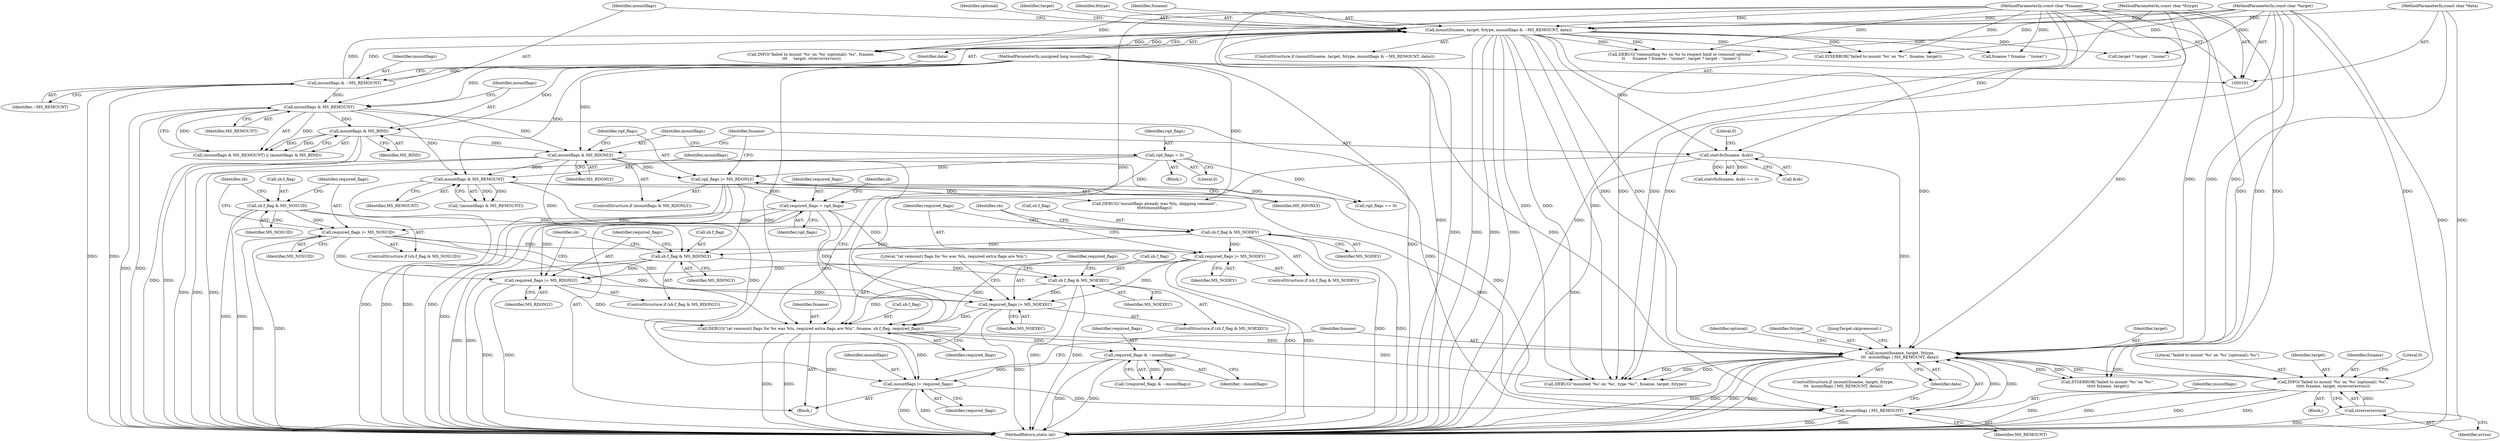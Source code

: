 digraph "1_lxc_592fd47a6245508b79fe6ac819fe6d3b2c1289be_5@pointer" {
"1000261" [label="(Call,INFO(\"failed to mount '%s' on '%s' (optional): %s\",\n \t\t\t\t\t fsname, target, strerror(errno)))"];
"1000249" [label="(Call,mount(fsname, target, fstype,\n\t\t\t  mountflags | MS_REMOUNT, data))"];
"1000172" [label="(Call,statvfs(fsname, &sb))"];
"1000102" [label="(MethodParameterIn,const char *fsname)"];
"1000111" [label="(Call,mount(fsname, target, fstype, mountflags & ~MS_REMOUNT, data))"];
"1000103" [label="(MethodParameterIn,const char *target)"];
"1000104" [label="(MethodParameterIn,const char *fstype)"];
"1000115" [label="(Call,mountflags & ~MS_REMOUNT)"];
"1000105" [label="(MethodParameterIn,unsigned long mountflags)"];
"1000106" [label="(MethodParameterIn,const char *data)"];
"1000218" [label="(Call,DEBUG(\"(at remount) flags for %s was %lu, required extra flags are %lu\", fsname, sb.f_flag, required_flags))"];
"1000210" [label="(Call,sb.f_flag & MS_NOEXEC)"];
"1000201" [label="(Call,sb.f_flag & MS_RDONLY)"];
"1000192" [label="(Call,sb.f_flag & MS_NODEV)"];
"1000183" [label="(Call,sb.f_flag & MS_NOSUID)"];
"1000167" [label="(Call,rqd_flags |= MS_RDONLY)"];
"1000160" [label="(Call,rqd_flags = 0)"];
"1000164" [label="(Call,mountflags & MS_RDONLY)"];
"1000142" [label="(Call,mountflags & MS_REMOUNT)"];
"1000145" [label="(Call,mountflags & MS_BIND)"];
"1000215" [label="(Call,required_flags |= MS_NOEXEC)"];
"1000188" [label="(Call,required_flags |= MS_NOSUID)"];
"1000179" [label="(Call,required_flags = rqd_flags)"];
"1000206" [label="(Call,required_flags |= MS_RDONLY)"];
"1000197" [label="(Call,required_flags |= MS_NODEV)"];
"1000253" [label="(Call,mountflags | MS_REMOUNT)"];
"1000245" [label="(Call,mountflags |= required_flags)"];
"1000227" [label="(Call,mountflags & MS_REMOUNT)"];
"1000234" [label="(Call,required_flags & ~mountflags)"];
"1000265" [label="(Call,strerror(errno))"];
"1000219" [label="(Literal,\"(at remount) flags for %s was %lu, required extra flags are %lu\")"];
"1000253" [label="(Call,mountflags | MS_REMOUNT)"];
"1000264" [label="(Identifier,target)"];
"1000211" [label="(Call,sb.f_flag)"];
"1000246" [label="(Identifier,mountflags)"];
"1000251" [label="(Identifier,target)"];
"1000202" [label="(Call,sb.f_flag)"];
"1000216" [label="(Identifier,required_flags)"];
"1000160" [label="(Call,rqd_flags = 0)"];
"1000208" [label="(Identifier,MS_RDONLY)"];
"1000105" [label="(MethodParameterIn,unsigned long mountflags)"];
"1000224" [label="(Identifier,required_flags)"];
"1000263" [label="(Identifier,fsname)"];
"1000201" [label="(Call,sb.f_flag & MS_RDONLY)"];
"1000167" [label="(Call,rqd_flags |= MS_RDONLY)"];
"1000210" [label="(Call,sb.f_flag & MS_NOEXEC)"];
"1000155" [label="(Call,target ? target : \"(none)\")"];
"1000174" [label="(Call,&sb)"];
"1000209" [label="(ControlStructure,if (sb.f_flag & MS_NOEXEC))"];
"1000177" [label="(Block,)"];
"1000112" [label="(Identifier,fsname)"];
"1000250" [label="(Identifier,fsname)"];
"1000179" [label="(Call,required_flags = rqd_flags)"];
"1000148" [label="(Block,)"];
"1000151" [label="(Call,fsname ? fsname : \"(none)\")"];
"1000193" [label="(Call,sb.f_flag)"];
"1000142" [label="(Call,mountflags & MS_REMOUNT)"];
"1000118" [label="(Identifier,data)"];
"1000149" [label="(Call,DEBUG(\"remounting %s on %s to respect bind or remount options\",\n\t\t      fsname ? fsname : \"(none)\", target ? target : \"(none)\"))"];
"1000169" [label="(Identifier,MS_RDONLY)"];
"1000235" [label="(Identifier,required_flags)"];
"1000212" [label="(Identifier,sb)"];
"1000172" [label="(Call,statvfs(fsname, &sb))"];
"1000115" [label="(Call,mountflags & ~MS_REMOUNT)"];
"1000173" [label="(Identifier,fsname)"];
"1000206" [label="(Call,required_flags |= MS_RDONLY)"];
"1000226" [label="(Call,!(mountflags & MS_REMOUNT))"];
"1000176" [label="(Literal,0)"];
"1000110" [label="(ControlStructure,if (mount(fsname, target, fstype, mountflags & ~MS_REMOUNT, data)))"];
"1000248" [label="(ControlStructure,if (mount(fsname, target, fstype,\n\t\t\t  mountflags | MS_REMOUNT, data)))"];
"1000123" [label="(Call,INFO(\"failed to mount '%s' on '%s' (optional): %s\", fsname,\n \t\t\t     target, strerror(errno)))"];
"1000166" [label="(Identifier,MS_RDONLY)"];
"1000116" [label="(Identifier,mountflags)"];
"1000133" [label="(Call,SYSERROR(\"failed to mount '%s' on '%s'\", fsname, target))"];
"1000184" [label="(Call,sb.f_flag)"];
"1000259" [label="(Identifier,optional)"];
"1000205" [label="(Identifier,MS_RDONLY)"];
"1000121" [label="(Identifier,optional)"];
"1000197" [label="(Call,required_flags |= MS_NODEV)"];
"1000194" [label="(Identifier,sb)"];
"1000214" [label="(Identifier,MS_NOEXEC)"];
"1000217" [label="(Identifier,MS_NOEXEC)"];
"1000255" [label="(Identifier,MS_REMOUNT)"];
"1000183" [label="(Call,sb.f_flag & MS_NOSUID)"];
"1000111" [label="(Call,mount(fsname, target, fstype, mountflags & ~MS_REMOUNT, data))"];
"1000271" [label="(Call,SYSERROR(\"failed to mount '%s' on '%s'\",\n\t\t\t\t\t fsname, target))"];
"1000113" [label="(Identifier,target)"];
"1000254" [label="(Identifier,mountflags)"];
"1000165" [label="(Identifier,mountflags)"];
"1000286" [label="(MethodReturn,static int)"];
"1000162" [label="(Literal,0)"];
"1000266" [label="(Identifier,errno)"];
"1000171" [label="(Call,statvfs(fsname, &sb) == 0)"];
"1000144" [label="(Identifier,MS_REMOUNT)"];
"1000189" [label="(Identifier,required_flags)"];
"1000247" [label="(Identifier,required_flags)"];
"1000237" [label="(Call,rqd_flags == 0)"];
"1000260" [label="(Block,)"];
"1000147" [label="(Identifier,MS_BIND)"];
"1000117" [label="(Identifier,~MS_REMOUNT)"];
"1000141" [label="(Call,(mountflags & MS_REMOUNT) || (mountflags & MS_BIND))"];
"1000215" [label="(Call,required_flags |= MS_NOEXEC)"];
"1000252" [label="(Identifier,fstype)"];
"1000168" [label="(Identifier,rqd_flags)"];
"1000187" [label="(Identifier,MS_NOSUID)"];
"1000227" [label="(Call,mountflags & MS_REMOUNT)"];
"1000191" [label="(ControlStructure,if (sb.f_flag & MS_NODEV))"];
"1000190" [label="(Identifier,MS_NOSUID)"];
"1000164" [label="(Call,mountflags & MS_RDONLY)"];
"1000221" [label="(Call,sb.f_flag)"];
"1000145" [label="(Call,mountflags & MS_BIND)"];
"1000199" [label="(Identifier,MS_NODEV)"];
"1000218" [label="(Call,DEBUG(\"(at remount) flags for %s was %lu, required extra flags are %lu\", fsname, sb.f_flag, required_flags))"];
"1000200" [label="(ControlStructure,if (sb.f_flag & MS_RDONLY))"];
"1000161" [label="(Identifier,rqd_flags)"];
"1000207" [label="(Identifier,required_flags)"];
"1000163" [label="(ControlStructure,if (mountflags & MS_RDONLY))"];
"1000265" [label="(Call,strerror(errno))"];
"1000114" [label="(Identifier,fstype)"];
"1000245" [label="(Call,mountflags |= required_flags)"];
"1000268" [label="(Literal,0)"];
"1000106" [label="(MethodParameterIn,const char *data)"];
"1000203" [label="(Identifier,sb)"];
"1000262" [label="(Literal,\"failed to mount '%s' on '%s' (optional): %s\")"];
"1000103" [label="(MethodParameterIn,const char *target)"];
"1000143" [label="(Identifier,mountflags)"];
"1000180" [label="(Identifier,required_flags)"];
"1000256" [label="(Identifier,data)"];
"1000104" [label="(MethodParameterIn,const char *fstype)"];
"1000102" [label="(MethodParameterIn,const char *fsname)"];
"1000241" [label="(Call,DEBUG(\"mountflags already was %lu, skipping remount\",\n\t\t\t\t\t\tmountflags))"];
"1000220" [label="(Identifier,fsname)"];
"1000185" [label="(Identifier,sb)"];
"1000236" [label="(Identifier,~mountflags)"];
"1000181" [label="(Identifier,rqd_flags)"];
"1000198" [label="(Identifier,required_flags)"];
"1000233" [label="(Call,!(required_flags & ~mountflags))"];
"1000228" [label="(Identifier,mountflags)"];
"1000188" [label="(Call,required_flags |= MS_NOSUID)"];
"1000192" [label="(Call,sb.f_flag & MS_NODEV)"];
"1000196" [label="(Identifier,MS_NODEV)"];
"1000278" [label="(JumpTarget,skipremount:)"];
"1000261" [label="(Call,INFO(\"failed to mount '%s' on '%s' (optional): %s\",\n \t\t\t\t\t fsname, target, strerror(errno)))"];
"1000234" [label="(Call,required_flags & ~mountflags)"];
"1000182" [label="(ControlStructure,if (sb.f_flag & MS_NOSUID))"];
"1000279" [label="(Call,DEBUG(\"mounted '%s' on '%s', type '%s'\", fsname, target, fstype))"];
"1000146" [label="(Identifier,mountflags)"];
"1000249" [label="(Call,mount(fsname, target, fstype,\n\t\t\t  mountflags | MS_REMOUNT, data))"];
"1000229" [label="(Identifier,MS_REMOUNT)"];
"1000261" -> "1000260"  [label="AST: "];
"1000261" -> "1000265"  [label="CFG: "];
"1000262" -> "1000261"  [label="AST: "];
"1000263" -> "1000261"  [label="AST: "];
"1000264" -> "1000261"  [label="AST: "];
"1000265" -> "1000261"  [label="AST: "];
"1000268" -> "1000261"  [label="CFG: "];
"1000261" -> "1000286"  [label="DDG: "];
"1000261" -> "1000286"  [label="DDG: "];
"1000261" -> "1000286"  [label="DDG: "];
"1000261" -> "1000286"  [label="DDG: "];
"1000249" -> "1000261"  [label="DDG: "];
"1000249" -> "1000261"  [label="DDG: "];
"1000102" -> "1000261"  [label="DDG: "];
"1000103" -> "1000261"  [label="DDG: "];
"1000265" -> "1000261"  [label="DDG: "];
"1000249" -> "1000248"  [label="AST: "];
"1000249" -> "1000256"  [label="CFG: "];
"1000250" -> "1000249"  [label="AST: "];
"1000251" -> "1000249"  [label="AST: "];
"1000252" -> "1000249"  [label="AST: "];
"1000253" -> "1000249"  [label="AST: "];
"1000256" -> "1000249"  [label="AST: "];
"1000259" -> "1000249"  [label="CFG: "];
"1000278" -> "1000249"  [label="CFG: "];
"1000249" -> "1000286"  [label="DDG: "];
"1000249" -> "1000286"  [label="DDG: "];
"1000249" -> "1000286"  [label="DDG: "];
"1000249" -> "1000286"  [label="DDG: "];
"1000172" -> "1000249"  [label="DDG: "];
"1000218" -> "1000249"  [label="DDG: "];
"1000102" -> "1000249"  [label="DDG: "];
"1000103" -> "1000249"  [label="DDG: "];
"1000111" -> "1000249"  [label="DDG: "];
"1000111" -> "1000249"  [label="DDG: "];
"1000111" -> "1000249"  [label="DDG: "];
"1000104" -> "1000249"  [label="DDG: "];
"1000253" -> "1000249"  [label="DDG: "];
"1000253" -> "1000249"  [label="DDG: "];
"1000106" -> "1000249"  [label="DDG: "];
"1000249" -> "1000271"  [label="DDG: "];
"1000249" -> "1000271"  [label="DDG: "];
"1000249" -> "1000279"  [label="DDG: "];
"1000249" -> "1000279"  [label="DDG: "];
"1000249" -> "1000279"  [label="DDG: "];
"1000172" -> "1000171"  [label="AST: "];
"1000172" -> "1000174"  [label="CFG: "];
"1000173" -> "1000172"  [label="AST: "];
"1000174" -> "1000172"  [label="AST: "];
"1000176" -> "1000172"  [label="CFG: "];
"1000172" -> "1000286"  [label="DDG: "];
"1000172" -> "1000171"  [label="DDG: "];
"1000172" -> "1000171"  [label="DDG: "];
"1000102" -> "1000172"  [label="DDG: "];
"1000111" -> "1000172"  [label="DDG: "];
"1000172" -> "1000218"  [label="DDG: "];
"1000102" -> "1000101"  [label="AST: "];
"1000102" -> "1000286"  [label="DDG: "];
"1000102" -> "1000111"  [label="DDG: "];
"1000102" -> "1000123"  [label="DDG: "];
"1000102" -> "1000133"  [label="DDG: "];
"1000102" -> "1000149"  [label="DDG: "];
"1000102" -> "1000151"  [label="DDG: "];
"1000102" -> "1000218"  [label="DDG: "];
"1000102" -> "1000271"  [label="DDG: "];
"1000102" -> "1000279"  [label="DDG: "];
"1000111" -> "1000110"  [label="AST: "];
"1000111" -> "1000118"  [label="CFG: "];
"1000112" -> "1000111"  [label="AST: "];
"1000113" -> "1000111"  [label="AST: "];
"1000114" -> "1000111"  [label="AST: "];
"1000115" -> "1000111"  [label="AST: "];
"1000118" -> "1000111"  [label="AST: "];
"1000121" -> "1000111"  [label="CFG: "];
"1000143" -> "1000111"  [label="CFG: "];
"1000111" -> "1000286"  [label="DDG: "];
"1000111" -> "1000286"  [label="DDG: "];
"1000111" -> "1000286"  [label="DDG: "];
"1000111" -> "1000286"  [label="DDG: "];
"1000103" -> "1000111"  [label="DDG: "];
"1000104" -> "1000111"  [label="DDG: "];
"1000115" -> "1000111"  [label="DDG: "];
"1000115" -> "1000111"  [label="DDG: "];
"1000106" -> "1000111"  [label="DDG: "];
"1000111" -> "1000123"  [label="DDG: "];
"1000111" -> "1000123"  [label="DDG: "];
"1000111" -> "1000133"  [label="DDG: "];
"1000111" -> "1000133"  [label="DDG: "];
"1000111" -> "1000149"  [label="DDG: "];
"1000111" -> "1000149"  [label="DDG: "];
"1000111" -> "1000151"  [label="DDG: "];
"1000111" -> "1000155"  [label="DDG: "];
"1000111" -> "1000279"  [label="DDG: "];
"1000111" -> "1000279"  [label="DDG: "];
"1000111" -> "1000279"  [label="DDG: "];
"1000103" -> "1000101"  [label="AST: "];
"1000103" -> "1000286"  [label="DDG: "];
"1000103" -> "1000123"  [label="DDG: "];
"1000103" -> "1000133"  [label="DDG: "];
"1000103" -> "1000149"  [label="DDG: "];
"1000103" -> "1000155"  [label="DDG: "];
"1000103" -> "1000271"  [label="DDG: "];
"1000103" -> "1000279"  [label="DDG: "];
"1000104" -> "1000101"  [label="AST: "];
"1000104" -> "1000286"  [label="DDG: "];
"1000104" -> "1000279"  [label="DDG: "];
"1000115" -> "1000117"  [label="CFG: "];
"1000116" -> "1000115"  [label="AST: "];
"1000117" -> "1000115"  [label="AST: "];
"1000118" -> "1000115"  [label="CFG: "];
"1000115" -> "1000286"  [label="DDG: "];
"1000115" -> "1000286"  [label="DDG: "];
"1000105" -> "1000115"  [label="DDG: "];
"1000115" -> "1000142"  [label="DDG: "];
"1000105" -> "1000101"  [label="AST: "];
"1000105" -> "1000286"  [label="DDG: "];
"1000105" -> "1000142"  [label="DDG: "];
"1000105" -> "1000145"  [label="DDG: "];
"1000105" -> "1000164"  [label="DDG: "];
"1000105" -> "1000227"  [label="DDG: "];
"1000105" -> "1000241"  [label="DDG: "];
"1000105" -> "1000245"  [label="DDG: "];
"1000105" -> "1000253"  [label="DDG: "];
"1000106" -> "1000101"  [label="AST: "];
"1000106" -> "1000286"  [label="DDG: "];
"1000218" -> "1000177"  [label="AST: "];
"1000218" -> "1000224"  [label="CFG: "];
"1000219" -> "1000218"  [label="AST: "];
"1000220" -> "1000218"  [label="AST: "];
"1000221" -> "1000218"  [label="AST: "];
"1000224" -> "1000218"  [label="AST: "];
"1000228" -> "1000218"  [label="CFG: "];
"1000218" -> "1000286"  [label="DDG: "];
"1000218" -> "1000286"  [label="DDG: "];
"1000210" -> "1000218"  [label="DDG: "];
"1000215" -> "1000218"  [label="DDG: "];
"1000188" -> "1000218"  [label="DDG: "];
"1000179" -> "1000218"  [label="DDG: "];
"1000206" -> "1000218"  [label="DDG: "];
"1000197" -> "1000218"  [label="DDG: "];
"1000218" -> "1000234"  [label="DDG: "];
"1000218" -> "1000245"  [label="DDG: "];
"1000218" -> "1000279"  [label="DDG: "];
"1000210" -> "1000209"  [label="AST: "];
"1000210" -> "1000214"  [label="CFG: "];
"1000211" -> "1000210"  [label="AST: "];
"1000214" -> "1000210"  [label="AST: "];
"1000216" -> "1000210"  [label="CFG: "];
"1000219" -> "1000210"  [label="CFG: "];
"1000210" -> "1000286"  [label="DDG: "];
"1000210" -> "1000286"  [label="DDG: "];
"1000201" -> "1000210"  [label="DDG: "];
"1000210" -> "1000215"  [label="DDG: "];
"1000201" -> "1000200"  [label="AST: "];
"1000201" -> "1000205"  [label="CFG: "];
"1000202" -> "1000201"  [label="AST: "];
"1000205" -> "1000201"  [label="AST: "];
"1000207" -> "1000201"  [label="CFG: "];
"1000212" -> "1000201"  [label="CFG: "];
"1000201" -> "1000286"  [label="DDG: "];
"1000201" -> "1000286"  [label="DDG: "];
"1000192" -> "1000201"  [label="DDG: "];
"1000167" -> "1000201"  [label="DDG: "];
"1000164" -> "1000201"  [label="DDG: "];
"1000201" -> "1000206"  [label="DDG: "];
"1000192" -> "1000191"  [label="AST: "];
"1000192" -> "1000196"  [label="CFG: "];
"1000193" -> "1000192"  [label="AST: "];
"1000196" -> "1000192"  [label="AST: "];
"1000198" -> "1000192"  [label="CFG: "];
"1000203" -> "1000192"  [label="CFG: "];
"1000192" -> "1000286"  [label="DDG: "];
"1000192" -> "1000286"  [label="DDG: "];
"1000183" -> "1000192"  [label="DDG: "];
"1000192" -> "1000197"  [label="DDG: "];
"1000183" -> "1000182"  [label="AST: "];
"1000183" -> "1000187"  [label="CFG: "];
"1000184" -> "1000183"  [label="AST: "];
"1000187" -> "1000183"  [label="AST: "];
"1000189" -> "1000183"  [label="CFG: "];
"1000194" -> "1000183"  [label="CFG: "];
"1000183" -> "1000286"  [label="DDG: "];
"1000183" -> "1000286"  [label="DDG: "];
"1000183" -> "1000188"  [label="DDG: "];
"1000167" -> "1000163"  [label="AST: "];
"1000167" -> "1000169"  [label="CFG: "];
"1000168" -> "1000167"  [label="AST: "];
"1000169" -> "1000167"  [label="AST: "];
"1000173" -> "1000167"  [label="CFG: "];
"1000167" -> "1000286"  [label="DDG: "];
"1000167" -> "1000286"  [label="DDG: "];
"1000167" -> "1000286"  [label="DDG: "];
"1000160" -> "1000167"  [label="DDG: "];
"1000164" -> "1000167"  [label="DDG: "];
"1000167" -> "1000179"  [label="DDG: "];
"1000167" -> "1000237"  [label="DDG: "];
"1000160" -> "1000148"  [label="AST: "];
"1000160" -> "1000162"  [label="CFG: "];
"1000161" -> "1000160"  [label="AST: "];
"1000162" -> "1000160"  [label="AST: "];
"1000165" -> "1000160"  [label="CFG: "];
"1000160" -> "1000286"  [label="DDG: "];
"1000160" -> "1000179"  [label="DDG: "];
"1000160" -> "1000237"  [label="DDG: "];
"1000164" -> "1000163"  [label="AST: "];
"1000164" -> "1000166"  [label="CFG: "];
"1000165" -> "1000164"  [label="AST: "];
"1000166" -> "1000164"  [label="AST: "];
"1000168" -> "1000164"  [label="CFG: "];
"1000173" -> "1000164"  [label="CFG: "];
"1000164" -> "1000286"  [label="DDG: "];
"1000164" -> "1000286"  [label="DDG: "];
"1000142" -> "1000164"  [label="DDG: "];
"1000145" -> "1000164"  [label="DDG: "];
"1000164" -> "1000227"  [label="DDG: "];
"1000164" -> "1000253"  [label="DDG: "];
"1000142" -> "1000141"  [label="AST: "];
"1000142" -> "1000144"  [label="CFG: "];
"1000143" -> "1000142"  [label="AST: "];
"1000144" -> "1000142"  [label="AST: "];
"1000146" -> "1000142"  [label="CFG: "];
"1000141" -> "1000142"  [label="CFG: "];
"1000142" -> "1000286"  [label="DDG: "];
"1000142" -> "1000286"  [label="DDG: "];
"1000142" -> "1000141"  [label="DDG: "];
"1000142" -> "1000141"  [label="DDG: "];
"1000142" -> "1000145"  [label="DDG: "];
"1000142" -> "1000227"  [label="DDG: "];
"1000142" -> "1000253"  [label="DDG: "];
"1000145" -> "1000141"  [label="AST: "];
"1000145" -> "1000147"  [label="CFG: "];
"1000146" -> "1000145"  [label="AST: "];
"1000147" -> "1000145"  [label="AST: "];
"1000141" -> "1000145"  [label="CFG: "];
"1000145" -> "1000286"  [label="DDG: "];
"1000145" -> "1000286"  [label="DDG: "];
"1000145" -> "1000141"  [label="DDG: "];
"1000145" -> "1000141"  [label="DDG: "];
"1000215" -> "1000209"  [label="AST: "];
"1000215" -> "1000217"  [label="CFG: "];
"1000216" -> "1000215"  [label="AST: "];
"1000217" -> "1000215"  [label="AST: "];
"1000219" -> "1000215"  [label="CFG: "];
"1000215" -> "1000286"  [label="DDG: "];
"1000215" -> "1000286"  [label="DDG: "];
"1000188" -> "1000215"  [label="DDG: "];
"1000179" -> "1000215"  [label="DDG: "];
"1000206" -> "1000215"  [label="DDG: "];
"1000197" -> "1000215"  [label="DDG: "];
"1000188" -> "1000182"  [label="AST: "];
"1000188" -> "1000190"  [label="CFG: "];
"1000189" -> "1000188"  [label="AST: "];
"1000190" -> "1000188"  [label="AST: "];
"1000194" -> "1000188"  [label="CFG: "];
"1000188" -> "1000286"  [label="DDG: "];
"1000188" -> "1000286"  [label="DDG: "];
"1000179" -> "1000188"  [label="DDG: "];
"1000188" -> "1000197"  [label="DDG: "];
"1000188" -> "1000206"  [label="DDG: "];
"1000179" -> "1000177"  [label="AST: "];
"1000179" -> "1000181"  [label="CFG: "];
"1000180" -> "1000179"  [label="AST: "];
"1000181" -> "1000179"  [label="AST: "];
"1000185" -> "1000179"  [label="CFG: "];
"1000179" -> "1000286"  [label="DDG: "];
"1000179" -> "1000197"  [label="DDG: "];
"1000179" -> "1000206"  [label="DDG: "];
"1000206" -> "1000200"  [label="AST: "];
"1000206" -> "1000208"  [label="CFG: "];
"1000207" -> "1000206"  [label="AST: "];
"1000208" -> "1000206"  [label="AST: "];
"1000212" -> "1000206"  [label="CFG: "];
"1000206" -> "1000286"  [label="DDG: "];
"1000206" -> "1000286"  [label="DDG: "];
"1000197" -> "1000206"  [label="DDG: "];
"1000197" -> "1000191"  [label="AST: "];
"1000197" -> "1000199"  [label="CFG: "];
"1000198" -> "1000197"  [label="AST: "];
"1000199" -> "1000197"  [label="AST: "];
"1000203" -> "1000197"  [label="CFG: "];
"1000197" -> "1000286"  [label="DDG: "];
"1000197" -> "1000286"  [label="DDG: "];
"1000253" -> "1000255"  [label="CFG: "];
"1000254" -> "1000253"  [label="AST: "];
"1000255" -> "1000253"  [label="AST: "];
"1000256" -> "1000253"  [label="CFG: "];
"1000253" -> "1000286"  [label="DDG: "];
"1000253" -> "1000286"  [label="DDG: "];
"1000245" -> "1000253"  [label="DDG: "];
"1000227" -> "1000253"  [label="DDG: "];
"1000245" -> "1000177"  [label="AST: "];
"1000245" -> "1000247"  [label="CFG: "];
"1000246" -> "1000245"  [label="AST: "];
"1000247" -> "1000245"  [label="AST: "];
"1000250" -> "1000245"  [label="CFG: "];
"1000245" -> "1000286"  [label="DDG: "];
"1000245" -> "1000286"  [label="DDG: "];
"1000227" -> "1000245"  [label="DDG: "];
"1000234" -> "1000245"  [label="DDG: "];
"1000227" -> "1000226"  [label="AST: "];
"1000227" -> "1000229"  [label="CFG: "];
"1000228" -> "1000227"  [label="AST: "];
"1000229" -> "1000227"  [label="AST: "];
"1000226" -> "1000227"  [label="CFG: "];
"1000227" -> "1000286"  [label="DDG: "];
"1000227" -> "1000226"  [label="DDG: "];
"1000227" -> "1000226"  [label="DDG: "];
"1000227" -> "1000241"  [label="DDG: "];
"1000234" -> "1000233"  [label="AST: "];
"1000234" -> "1000236"  [label="CFG: "];
"1000235" -> "1000234"  [label="AST: "];
"1000236" -> "1000234"  [label="AST: "];
"1000233" -> "1000234"  [label="CFG: "];
"1000234" -> "1000286"  [label="DDG: "];
"1000234" -> "1000286"  [label="DDG: "];
"1000234" -> "1000233"  [label="DDG: "];
"1000234" -> "1000233"  [label="DDG: "];
"1000265" -> "1000266"  [label="CFG: "];
"1000266" -> "1000265"  [label="AST: "];
"1000265" -> "1000286"  [label="DDG: "];
}
